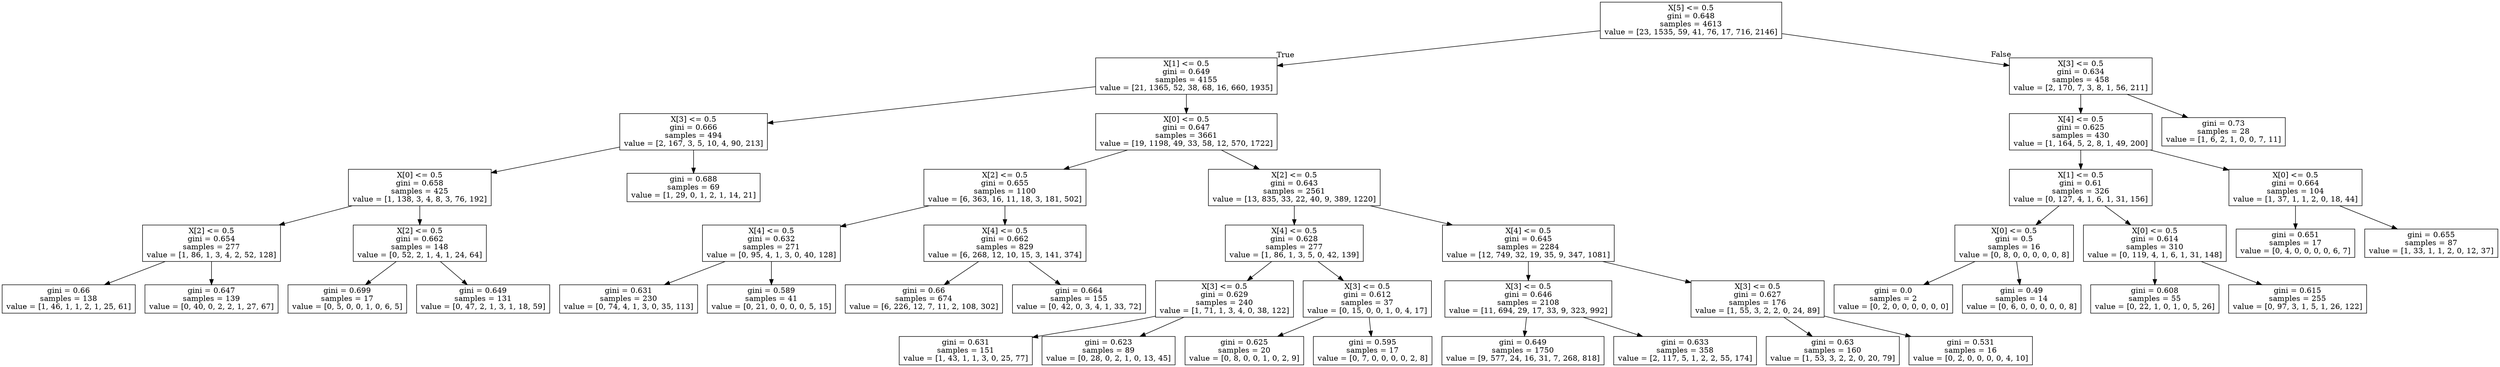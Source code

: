 digraph Tree {
node [shape=box] ;
0 [label="X[5] <= 0.5\ngini = 0.648\nsamples = 4613\nvalue = [23, 1535, 59, 41, 76, 17, 716, 2146]"] ;
1 [label="X[1] <= 0.5\ngini = 0.649\nsamples = 4155\nvalue = [21, 1365, 52, 38, 68, 16, 660, 1935]"] ;
0 -> 1 [labeldistance=2.5, labelangle=45, headlabel="True"] ;
2 [label="X[3] <= 0.5\ngini = 0.666\nsamples = 494\nvalue = [2, 167, 3, 5, 10, 4, 90, 213]"] ;
1 -> 2 ;
3 [label="X[0] <= 0.5\ngini = 0.658\nsamples = 425\nvalue = [1, 138, 3, 4, 8, 3, 76, 192]"] ;
2 -> 3 ;
4 [label="X[2] <= 0.5\ngini = 0.654\nsamples = 277\nvalue = [1, 86, 1, 3, 4, 2, 52, 128]"] ;
3 -> 4 ;
5 [label="gini = 0.66\nsamples = 138\nvalue = [1, 46, 1, 1, 2, 1, 25, 61]"] ;
4 -> 5 ;
6 [label="gini = 0.647\nsamples = 139\nvalue = [0, 40, 0, 2, 2, 1, 27, 67]"] ;
4 -> 6 ;
7 [label="X[2] <= 0.5\ngini = 0.662\nsamples = 148\nvalue = [0, 52, 2, 1, 4, 1, 24, 64]"] ;
3 -> 7 ;
8 [label="gini = 0.699\nsamples = 17\nvalue = [0, 5, 0, 0, 1, 0, 6, 5]"] ;
7 -> 8 ;
9 [label="gini = 0.649\nsamples = 131\nvalue = [0, 47, 2, 1, 3, 1, 18, 59]"] ;
7 -> 9 ;
10 [label="gini = 0.688\nsamples = 69\nvalue = [1, 29, 0, 1, 2, 1, 14, 21]"] ;
2 -> 10 ;
11 [label="X[0] <= 0.5\ngini = 0.647\nsamples = 3661\nvalue = [19, 1198, 49, 33, 58, 12, 570, 1722]"] ;
1 -> 11 ;
12 [label="X[2] <= 0.5\ngini = 0.655\nsamples = 1100\nvalue = [6, 363, 16, 11, 18, 3, 181, 502]"] ;
11 -> 12 ;
13 [label="X[4] <= 0.5\ngini = 0.632\nsamples = 271\nvalue = [0, 95, 4, 1, 3, 0, 40, 128]"] ;
12 -> 13 ;
14 [label="gini = 0.631\nsamples = 230\nvalue = [0, 74, 4, 1, 3, 0, 35, 113]"] ;
13 -> 14 ;
15 [label="gini = 0.589\nsamples = 41\nvalue = [0, 21, 0, 0, 0, 0, 5, 15]"] ;
13 -> 15 ;
16 [label="X[4] <= 0.5\ngini = 0.662\nsamples = 829\nvalue = [6, 268, 12, 10, 15, 3, 141, 374]"] ;
12 -> 16 ;
17 [label="gini = 0.66\nsamples = 674\nvalue = [6, 226, 12, 7, 11, 2, 108, 302]"] ;
16 -> 17 ;
18 [label="gini = 0.664\nsamples = 155\nvalue = [0, 42, 0, 3, 4, 1, 33, 72]"] ;
16 -> 18 ;
19 [label="X[2] <= 0.5\ngini = 0.643\nsamples = 2561\nvalue = [13, 835, 33, 22, 40, 9, 389, 1220]"] ;
11 -> 19 ;
20 [label="X[4] <= 0.5\ngini = 0.628\nsamples = 277\nvalue = [1, 86, 1, 3, 5, 0, 42, 139]"] ;
19 -> 20 ;
21 [label="X[3] <= 0.5\ngini = 0.629\nsamples = 240\nvalue = [1, 71, 1, 3, 4, 0, 38, 122]"] ;
20 -> 21 ;
22 [label="gini = 0.631\nsamples = 151\nvalue = [1, 43, 1, 1, 3, 0, 25, 77]"] ;
21 -> 22 ;
23 [label="gini = 0.623\nsamples = 89\nvalue = [0, 28, 0, 2, 1, 0, 13, 45]"] ;
21 -> 23 ;
24 [label="X[3] <= 0.5\ngini = 0.612\nsamples = 37\nvalue = [0, 15, 0, 0, 1, 0, 4, 17]"] ;
20 -> 24 ;
25 [label="gini = 0.625\nsamples = 20\nvalue = [0, 8, 0, 0, 1, 0, 2, 9]"] ;
24 -> 25 ;
26 [label="gini = 0.595\nsamples = 17\nvalue = [0, 7, 0, 0, 0, 0, 2, 8]"] ;
24 -> 26 ;
27 [label="X[4] <= 0.5\ngini = 0.645\nsamples = 2284\nvalue = [12, 749, 32, 19, 35, 9, 347, 1081]"] ;
19 -> 27 ;
28 [label="X[3] <= 0.5\ngini = 0.646\nsamples = 2108\nvalue = [11, 694, 29, 17, 33, 9, 323, 992]"] ;
27 -> 28 ;
29 [label="gini = 0.649\nsamples = 1750\nvalue = [9, 577, 24, 16, 31, 7, 268, 818]"] ;
28 -> 29 ;
30 [label="gini = 0.633\nsamples = 358\nvalue = [2, 117, 5, 1, 2, 2, 55, 174]"] ;
28 -> 30 ;
31 [label="X[3] <= 0.5\ngini = 0.627\nsamples = 176\nvalue = [1, 55, 3, 2, 2, 0, 24, 89]"] ;
27 -> 31 ;
32 [label="gini = 0.63\nsamples = 160\nvalue = [1, 53, 3, 2, 2, 0, 20, 79]"] ;
31 -> 32 ;
33 [label="gini = 0.531\nsamples = 16\nvalue = [0, 2, 0, 0, 0, 0, 4, 10]"] ;
31 -> 33 ;
34 [label="X[3] <= 0.5\ngini = 0.634\nsamples = 458\nvalue = [2, 170, 7, 3, 8, 1, 56, 211]"] ;
0 -> 34 [labeldistance=2.5, labelangle=-45, headlabel="False"] ;
35 [label="X[4] <= 0.5\ngini = 0.625\nsamples = 430\nvalue = [1, 164, 5, 2, 8, 1, 49, 200]"] ;
34 -> 35 ;
36 [label="X[1] <= 0.5\ngini = 0.61\nsamples = 326\nvalue = [0, 127, 4, 1, 6, 1, 31, 156]"] ;
35 -> 36 ;
37 [label="X[0] <= 0.5\ngini = 0.5\nsamples = 16\nvalue = [0, 8, 0, 0, 0, 0, 0, 8]"] ;
36 -> 37 ;
38 [label="gini = 0.0\nsamples = 2\nvalue = [0, 2, 0, 0, 0, 0, 0, 0]"] ;
37 -> 38 ;
39 [label="gini = 0.49\nsamples = 14\nvalue = [0, 6, 0, 0, 0, 0, 0, 8]"] ;
37 -> 39 ;
40 [label="X[0] <= 0.5\ngini = 0.614\nsamples = 310\nvalue = [0, 119, 4, 1, 6, 1, 31, 148]"] ;
36 -> 40 ;
41 [label="gini = 0.608\nsamples = 55\nvalue = [0, 22, 1, 0, 1, 0, 5, 26]"] ;
40 -> 41 ;
42 [label="gini = 0.615\nsamples = 255\nvalue = [0, 97, 3, 1, 5, 1, 26, 122]"] ;
40 -> 42 ;
43 [label="X[0] <= 0.5\ngini = 0.664\nsamples = 104\nvalue = [1, 37, 1, 1, 2, 0, 18, 44]"] ;
35 -> 43 ;
44 [label="gini = 0.651\nsamples = 17\nvalue = [0, 4, 0, 0, 0, 0, 6, 7]"] ;
43 -> 44 ;
45 [label="gini = 0.655\nsamples = 87\nvalue = [1, 33, 1, 1, 2, 0, 12, 37]"] ;
43 -> 45 ;
46 [label="gini = 0.73\nsamples = 28\nvalue = [1, 6, 2, 1, 0, 0, 7, 11]"] ;
34 -> 46 ;
}